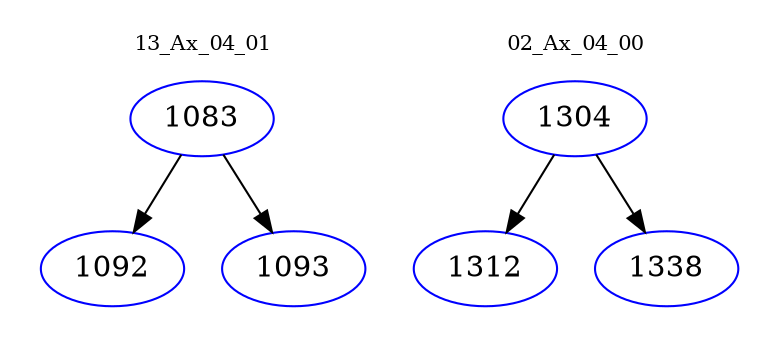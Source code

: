 digraph{
subgraph cluster_0 {
color = white
label = "13_Ax_04_01";
fontsize=10;
T0_1083 [label="1083", color="blue"]
T0_1083 -> T0_1092 [color="black"]
T0_1092 [label="1092", color="blue"]
T0_1083 -> T0_1093 [color="black"]
T0_1093 [label="1093", color="blue"]
}
subgraph cluster_1 {
color = white
label = "02_Ax_04_00";
fontsize=10;
T1_1304 [label="1304", color="blue"]
T1_1304 -> T1_1312 [color="black"]
T1_1312 [label="1312", color="blue"]
T1_1304 -> T1_1338 [color="black"]
T1_1338 [label="1338", color="blue"]
}
}
